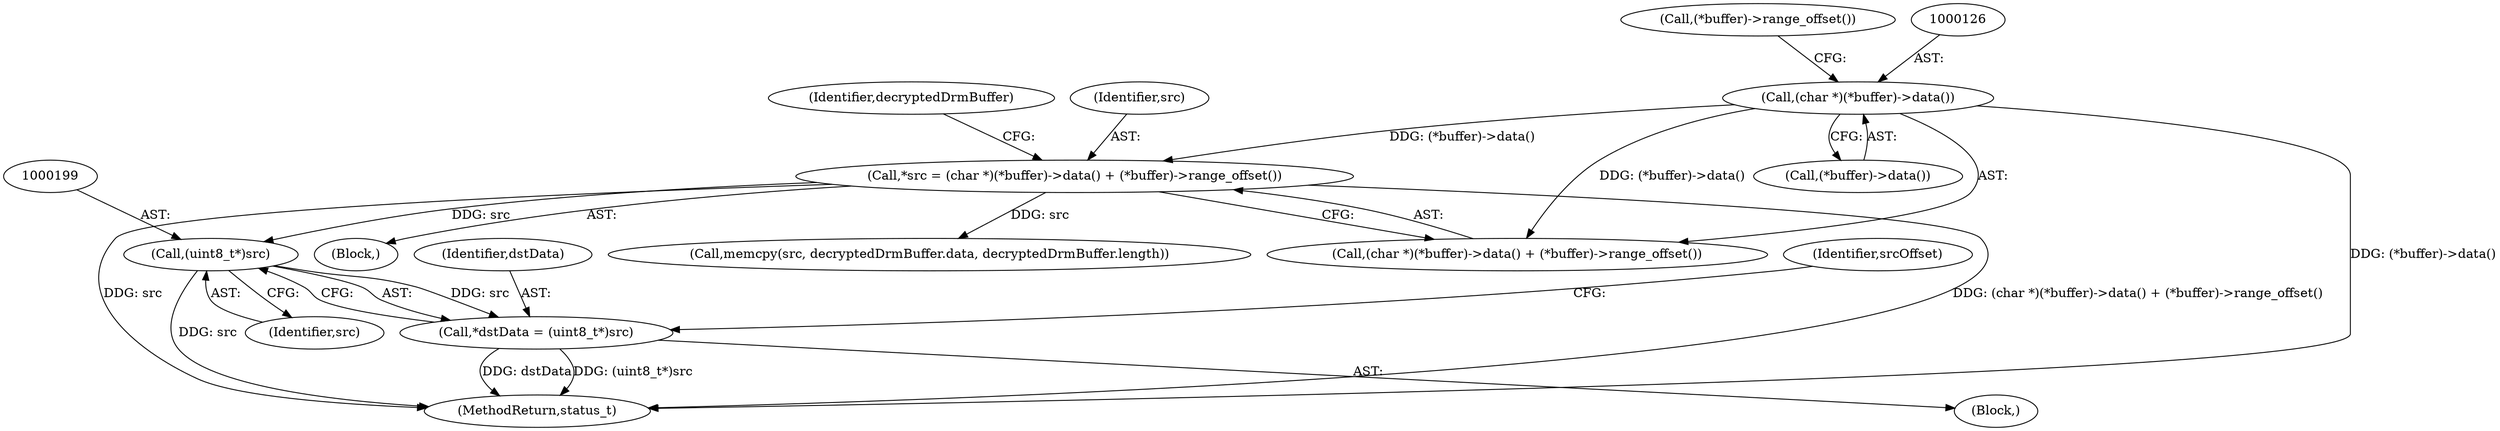 digraph "0_Android_e248db02fbab2ee9162940bc19f087fd7d96cb9d@pointer" {
"1000198" [label="(Call,(uint8_t*)src)"];
"1000122" [label="(Call,*src = (char *)(*buffer)->data() + (*buffer)->range_offset())"];
"1000125" [label="(Call,(char *)(*buffer)->data())"];
"1000196" [label="(Call,*dstData = (uint8_t*)src)"];
"1000124" [label="(Call,(char *)(*buffer)->data() + (*buffer)->range_offset())"];
"1000197" [label="(Identifier,dstData)"];
"1000133" [label="(Identifier,decryptedDrmBuffer)"];
"1000198" [label="(Call,(uint8_t*)src)"];
"1000196" [label="(Call,*dstData = (uint8_t*)src)"];
"1000125" [label="(Call,(char *)(*buffer)->data())"];
"1000443" [label="(MethodReturn,status_t)"];
"1000127" [label="(Call,(*buffer)->data())"];
"1000128" [label="(Call,(*buffer)->range_offset())"];
"1000103" [label="(Block,)"];
"1000415" [label="(Call,memcpy(src, decryptedDrmBuffer.data, decryptedDrmBuffer.length))"];
"1000122" [label="(Call,*src = (char *)(*buffer)->data() + (*buffer)->range_offset())"];
"1000194" [label="(Block,)"];
"1000123" [label="(Identifier,src)"];
"1000203" [label="(Identifier,srcOffset)"];
"1000200" [label="(Identifier,src)"];
"1000198" -> "1000196"  [label="AST: "];
"1000198" -> "1000200"  [label="CFG: "];
"1000199" -> "1000198"  [label="AST: "];
"1000200" -> "1000198"  [label="AST: "];
"1000196" -> "1000198"  [label="CFG: "];
"1000198" -> "1000443"  [label="DDG: src"];
"1000198" -> "1000196"  [label="DDG: src"];
"1000122" -> "1000198"  [label="DDG: src"];
"1000122" -> "1000103"  [label="AST: "];
"1000122" -> "1000124"  [label="CFG: "];
"1000123" -> "1000122"  [label="AST: "];
"1000124" -> "1000122"  [label="AST: "];
"1000133" -> "1000122"  [label="CFG: "];
"1000122" -> "1000443"  [label="DDG: src"];
"1000122" -> "1000443"  [label="DDG: (char *)(*buffer)->data() + (*buffer)->range_offset()"];
"1000125" -> "1000122"  [label="DDG: (*buffer)->data()"];
"1000122" -> "1000415"  [label="DDG: src"];
"1000125" -> "1000124"  [label="AST: "];
"1000125" -> "1000127"  [label="CFG: "];
"1000126" -> "1000125"  [label="AST: "];
"1000127" -> "1000125"  [label="AST: "];
"1000128" -> "1000125"  [label="CFG: "];
"1000125" -> "1000443"  [label="DDG: (*buffer)->data()"];
"1000125" -> "1000124"  [label="DDG: (*buffer)->data()"];
"1000196" -> "1000194"  [label="AST: "];
"1000197" -> "1000196"  [label="AST: "];
"1000203" -> "1000196"  [label="CFG: "];
"1000196" -> "1000443"  [label="DDG: dstData"];
"1000196" -> "1000443"  [label="DDG: (uint8_t*)src"];
}
